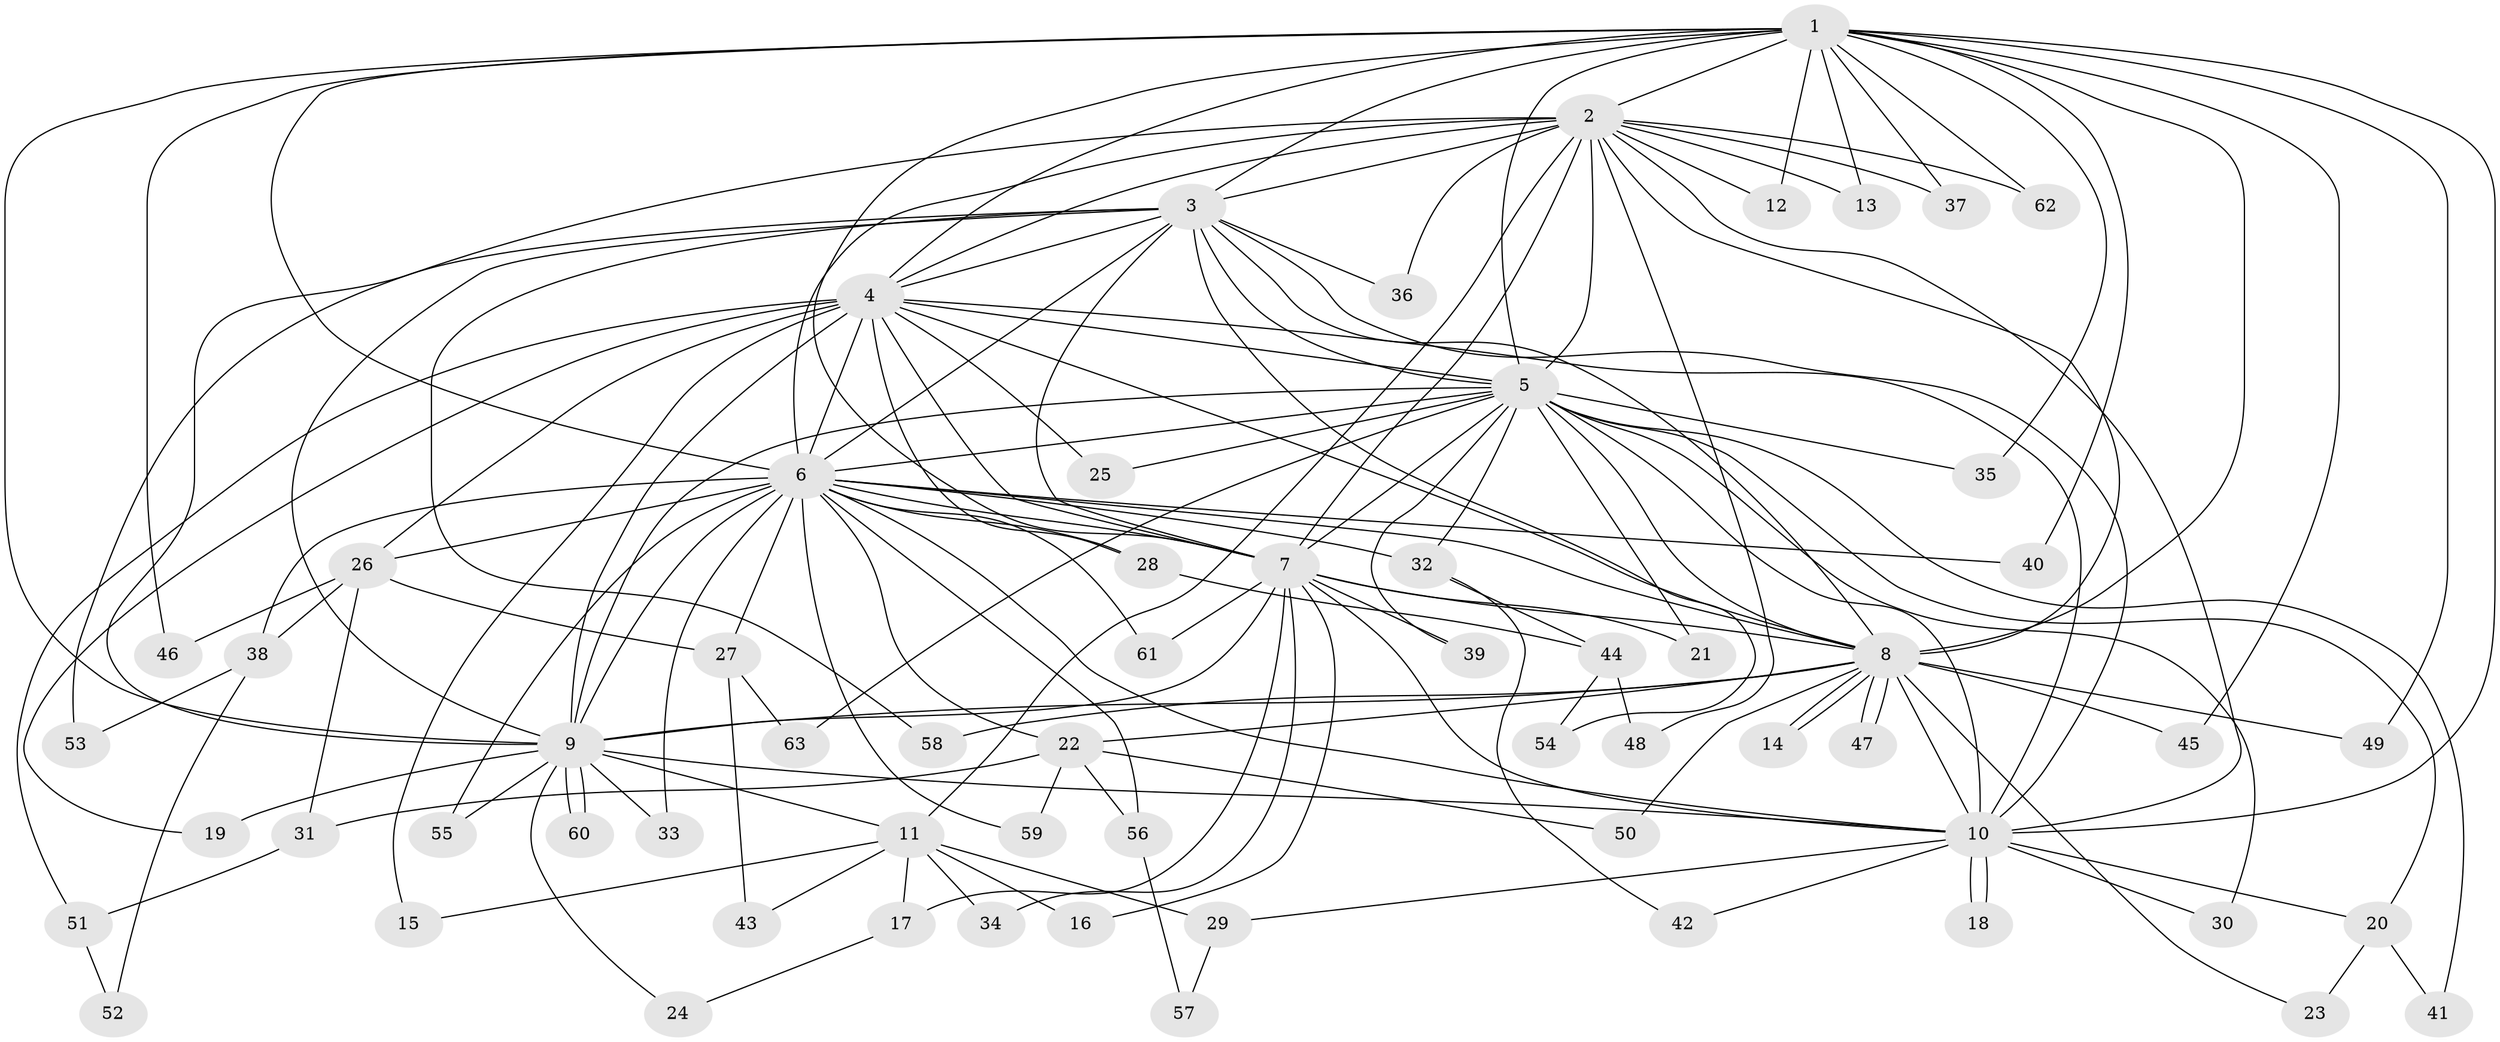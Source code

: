 // coarse degree distribution, {10: 0.02631578947368421, 18: 0.02631578947368421, 2: 0.34210526315789475, 12: 0.07894736842105263, 1: 0.10526315789473684, 3: 0.10526315789473684, 8: 0.02631578947368421, 13: 0.07894736842105263, 4: 0.13157894736842105, 5: 0.05263157894736842, 15: 0.02631578947368421}
// Generated by graph-tools (version 1.1) at 2025/36/03/04/25 23:36:29]
// undirected, 63 vertices, 151 edges
graph export_dot {
  node [color=gray90,style=filled];
  1;
  2;
  3;
  4;
  5;
  6;
  7;
  8;
  9;
  10;
  11;
  12;
  13;
  14;
  15;
  16;
  17;
  18;
  19;
  20;
  21;
  22;
  23;
  24;
  25;
  26;
  27;
  28;
  29;
  30;
  31;
  32;
  33;
  34;
  35;
  36;
  37;
  38;
  39;
  40;
  41;
  42;
  43;
  44;
  45;
  46;
  47;
  48;
  49;
  50;
  51;
  52;
  53;
  54;
  55;
  56;
  57;
  58;
  59;
  60;
  61;
  62;
  63;
  1 -- 2;
  1 -- 3;
  1 -- 4;
  1 -- 5;
  1 -- 6;
  1 -- 7;
  1 -- 8;
  1 -- 9;
  1 -- 10;
  1 -- 12;
  1 -- 13;
  1 -- 35;
  1 -- 37;
  1 -- 40;
  1 -- 45;
  1 -- 46;
  1 -- 49;
  1 -- 62;
  2 -- 3;
  2 -- 4;
  2 -- 5;
  2 -- 6;
  2 -- 7;
  2 -- 8;
  2 -- 9;
  2 -- 10;
  2 -- 11;
  2 -- 12;
  2 -- 13;
  2 -- 36;
  2 -- 37;
  2 -- 48;
  2 -- 62;
  3 -- 4;
  3 -- 5;
  3 -- 6;
  3 -- 7;
  3 -- 8;
  3 -- 9;
  3 -- 10;
  3 -- 36;
  3 -- 53;
  3 -- 54;
  3 -- 58;
  4 -- 5;
  4 -- 6;
  4 -- 7;
  4 -- 8;
  4 -- 9;
  4 -- 10;
  4 -- 15;
  4 -- 19;
  4 -- 25;
  4 -- 26;
  4 -- 28;
  4 -- 51;
  5 -- 6;
  5 -- 7;
  5 -- 8;
  5 -- 9;
  5 -- 10;
  5 -- 20;
  5 -- 21;
  5 -- 25;
  5 -- 30;
  5 -- 32;
  5 -- 35;
  5 -- 39;
  5 -- 41;
  5 -- 63;
  6 -- 7;
  6 -- 8;
  6 -- 9;
  6 -- 10;
  6 -- 22;
  6 -- 26;
  6 -- 27;
  6 -- 28;
  6 -- 32;
  6 -- 33;
  6 -- 38;
  6 -- 40;
  6 -- 55;
  6 -- 56;
  6 -- 59;
  6 -- 61;
  7 -- 8;
  7 -- 9;
  7 -- 10;
  7 -- 16;
  7 -- 17;
  7 -- 21;
  7 -- 34;
  7 -- 39;
  7 -- 61;
  8 -- 9;
  8 -- 10;
  8 -- 14;
  8 -- 14;
  8 -- 22;
  8 -- 23;
  8 -- 45;
  8 -- 47;
  8 -- 47;
  8 -- 49;
  8 -- 50;
  8 -- 58;
  9 -- 10;
  9 -- 11;
  9 -- 19;
  9 -- 24;
  9 -- 33;
  9 -- 55;
  9 -- 60;
  9 -- 60;
  10 -- 18;
  10 -- 18;
  10 -- 20;
  10 -- 29;
  10 -- 30;
  10 -- 42;
  11 -- 15;
  11 -- 16;
  11 -- 17;
  11 -- 29;
  11 -- 34;
  11 -- 43;
  17 -- 24;
  20 -- 23;
  20 -- 41;
  22 -- 31;
  22 -- 50;
  22 -- 56;
  22 -- 59;
  26 -- 27;
  26 -- 31;
  26 -- 38;
  26 -- 46;
  27 -- 43;
  27 -- 63;
  28 -- 44;
  29 -- 57;
  31 -- 51;
  32 -- 42;
  32 -- 44;
  38 -- 52;
  38 -- 53;
  44 -- 48;
  44 -- 54;
  51 -- 52;
  56 -- 57;
}
